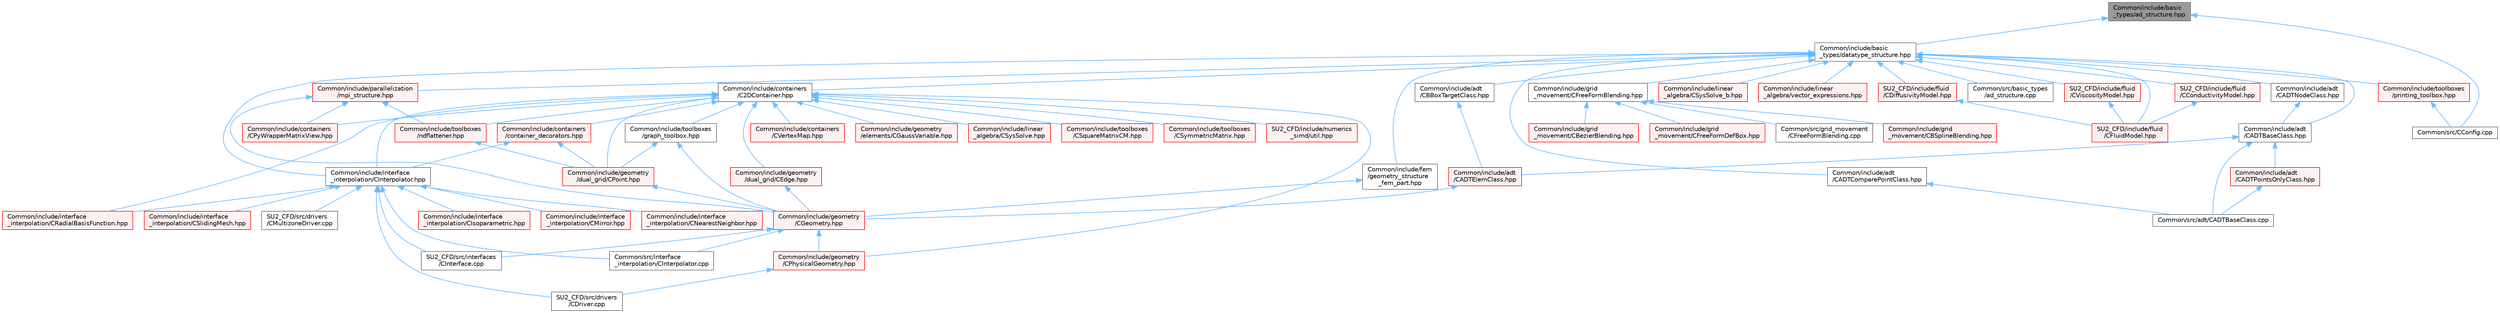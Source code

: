 digraph "Common/include/basic_types/ad_structure.hpp"
{
 // LATEX_PDF_SIZE
  bgcolor="transparent";
  edge [fontname=Helvetica,fontsize=10,labelfontname=Helvetica,labelfontsize=10];
  node [fontname=Helvetica,fontsize=10,shape=box,height=0.2,width=0.4];
  Node1 [id="Node000001",label="Common/include/basic\l_types/ad_structure.hpp",height=0.2,width=0.4,color="gray40", fillcolor="grey60", style="filled", fontcolor="black",tooltip="Main routines for the algorithmic differentiation (AD) structure."];
  Node1 -> Node2 [id="edge1_Node000001_Node000002",dir="back",color="steelblue1",style="solid",tooltip=" "];
  Node2 [id="Node000002",label="Common/include/basic\l_types/datatype_structure.hpp",height=0.2,width=0.4,color="grey40", fillcolor="white", style="filled",URL="$datatype__structure_8hpp.html",tooltip="Headers for generalized datatypes, defines an interface for AD types."];
  Node2 -> Node3 [id="edge2_Node000002_Node000003",dir="back",color="steelblue1",style="solid",tooltip=" "];
  Node3 [id="Node000003",label="Common/include/adt\l/CADTBaseClass.hpp",height=0.2,width=0.4,color="grey40", fillcolor="white", style="filled",URL="$CADTBaseClass_8hpp.html",tooltip="Base class for storing an ADT in an arbitrary number of dimensions."];
  Node3 -> Node4 [id="edge3_Node000003_Node000004",dir="back",color="steelblue1",style="solid",tooltip=" "];
  Node4 [id="Node000004",label="Common/include/adt\l/CADTElemClass.hpp",height=0.2,width=0.4,color="red", fillcolor="#FFF0F0", style="filled",URL="$CADTElemClass_8hpp.html",tooltip="Class for storing an ADT of (linear) elements in an arbitrary number of dimensions."];
  Node4 -> Node5 [id="edge4_Node000004_Node000005",dir="back",color="steelblue1",style="solid",tooltip=" "];
  Node5 [id="Node000005",label="Common/include/geometry\l/CGeometry.hpp",height=0.2,width=0.4,color="red", fillcolor="#FFF0F0", style="filled",URL="$CGeometry_8hpp.html",tooltip="Headers of the main subroutines for creating the geometrical structure. The subroutines and functions..."];
  Node5 -> Node169 [id="edge5_Node000005_Node000169",dir="back",color="steelblue1",style="solid",tooltip=" "];
  Node169 [id="Node000169",label="Common/include/geometry\l/CPhysicalGeometry.hpp",height=0.2,width=0.4,color="red", fillcolor="#FFF0F0", style="filled",URL="$CPhysicalGeometry_8hpp.html",tooltip="Headers of the physical geometry class used to read meshes from file."];
  Node169 -> Node14 [id="edge6_Node000169_Node000014",dir="back",color="steelblue1",style="solid",tooltip=" "];
  Node14 [id="Node000014",label="SU2_CFD/src/drivers\l/CDriver.cpp",height=0.2,width=0.4,color="grey40", fillcolor="white", style="filled",URL="$CDriver_8cpp.html",tooltip="The main subroutines for driving single or multi-zone problems."];
  Node5 -> Node186 [id="edge7_Node000005_Node000186",dir="back",color="steelblue1",style="solid",tooltip=" "];
  Node186 [id="Node000186",label="Common/src/interface\l_interpolation/CInterpolator.cpp",height=0.2,width=0.4,color="grey40", fillcolor="white", style="filled",URL="$CInterpolator_8cpp.html",tooltip="Definition of the base class for interface interpolation."];
  Node5 -> Node138 [id="edge8_Node000005_Node000138",dir="back",color="steelblue1",style="solid",tooltip=" "];
  Node138 [id="Node000138",label="SU2_CFD/src/interfaces\l/CInterface.cpp",height=0.2,width=0.4,color="grey40", fillcolor="white", style="filled",URL="$CInterface_8cpp.html",tooltip="Main subroutines for MPI transfer of information between zones."];
  Node3 -> Node226 [id="edge9_Node000003_Node000226",dir="back",color="steelblue1",style="solid",tooltip=" "];
  Node226 [id="Node000226",label="Common/include/adt\l/CADTPointsOnlyClass.hpp",height=0.2,width=0.4,color="red", fillcolor="#FFF0F0", style="filled",URL="$CADTPointsOnlyClass_8hpp.html",tooltip="Class for storing an ADT of only points in an arbitrary number of dimensions."];
  Node226 -> Node227 [id="edge10_Node000226_Node000227",dir="back",color="steelblue1",style="solid",tooltip=" "];
  Node227 [id="Node000227",label="Common/src/adt/CADTBaseClass.cpp",height=0.2,width=0.4,color="grey40", fillcolor="white", style="filled",URL="$CADTBaseClass_8cpp.html",tooltip="Base class for storing an ADT in an arbitrary number of dimensions."];
  Node3 -> Node227 [id="edge11_Node000003_Node000227",dir="back",color="steelblue1",style="solid",tooltip=" "];
  Node2 -> Node229 [id="edge12_Node000002_Node000229",dir="back",color="steelblue1",style="solid",tooltip=" "];
  Node229 [id="Node000229",label="Common/include/adt\l/CADTComparePointClass.hpp",height=0.2,width=0.4,color="grey40", fillcolor="white", style="filled",URL="$CADTComparePointClass_8hpp.html",tooltip="subroutines for comparing two points in an alternating digital tree (ADT)."];
  Node229 -> Node227 [id="edge13_Node000229_Node000227",dir="back",color="steelblue1",style="solid",tooltip=" "];
  Node2 -> Node230 [id="edge14_Node000002_Node000230",dir="back",color="steelblue1",style="solid",tooltip=" "];
  Node230 [id="Node000230",label="Common/include/adt\l/CADTNodeClass.hpp",height=0.2,width=0.4,color="grey40", fillcolor="white", style="filled",URL="$CADTNodeClass_8hpp.html",tooltip="Class for storing the information needed in a node of an ADT."];
  Node230 -> Node3 [id="edge15_Node000230_Node000003",dir="back",color="steelblue1",style="solid",tooltip=" "];
  Node2 -> Node231 [id="edge16_Node000002_Node000231",dir="back",color="steelblue1",style="solid",tooltip=" "];
  Node231 [id="Node000231",label="Common/include/adt\l/CBBoxTargetClass.hpp",height=0.2,width=0.4,color="grey40", fillcolor="white", style="filled",URL="$CBBoxTargetClass_8hpp.html",tooltip="Class for storing the information of a possible bounding box candidate during a minimum distance sear..."];
  Node231 -> Node4 [id="edge17_Node000231_Node000004",dir="back",color="steelblue1",style="solid",tooltip=" "];
  Node2 -> Node232 [id="edge18_Node000002_Node000232",dir="back",color="steelblue1",style="solid",tooltip=" "];
  Node232 [id="Node000232",label="Common/include/containers\l/C2DContainer.hpp",height=0.2,width=0.4,color="grey40", fillcolor="white", style="filled",URL="$C2DContainer_8hpp.html",tooltip="A templated vector/matrix object."];
  Node232 -> Node233 [id="edge19_Node000232_Node000233",dir="back",color="steelblue1",style="solid",tooltip=" "];
  Node233 [id="Node000233",label="Common/include/containers\l/CPyWrapperMatrixView.hpp",height=0.2,width=0.4,color="red", fillcolor="#FFF0F0", style="filled",URL="$CPyWrapperMatrixView_8hpp.html",tooltip="Simple matrix views to use with the python wrapper."];
  Node232 -> Node234 [id="edge20_Node000232_Node000234",dir="back",color="steelblue1",style="solid",tooltip=" "];
  Node234 [id="Node000234",label="Common/include/containers\l/CVertexMap.hpp",height=0.2,width=0.4,color="red", fillcolor="#FFF0F0", style="filled",URL="$CVertexMap_8hpp.html",tooltip="An index to index lookup vector."];
  Node232 -> Node245 [id="edge21_Node000232_Node000245",dir="back",color="steelblue1",style="solid",tooltip=" "];
  Node245 [id="Node000245",label="Common/include/containers\l/container_decorators.hpp",height=0.2,width=0.4,color="red", fillcolor="#FFF0F0", style="filled",URL="$container__decorators_8hpp.html",tooltip="Collection of small classes that decorate C2DContainer to augment its functionality,..."];
  Node245 -> Node457 [id="edge22_Node000245_Node000457",dir="back",color="steelblue1",style="solid",tooltip=" "];
  Node457 [id="Node000457",label="Common/include/geometry\l/dual_grid/CPoint.hpp",height=0.2,width=0.4,color="red", fillcolor="#FFF0F0", style="filled",URL="$CPoint_8hpp.html",tooltip="Declaration of the point class that stores geometric and adjacency information for dual control volum..."];
  Node457 -> Node5 [id="edge23_Node000457_Node000005",dir="back",color="steelblue1",style="solid",tooltip=" "];
  Node245 -> Node458 [id="edge24_Node000245_Node000458",dir="back",color="steelblue1",style="solid",tooltip=" "];
  Node458 [id="Node000458",label="Common/include/interface\l_interpolation/CInterpolator.hpp",height=0.2,width=0.4,color="grey40", fillcolor="white", style="filled",URL="$CInterpolator_8hpp.html",tooltip="Base class for multiphysics interpolation."];
  Node458 -> Node459 [id="edge25_Node000458_Node000459",dir="back",color="steelblue1",style="solid",tooltip=" "];
  Node459 [id="Node000459",label="Common/include/interface\l_interpolation/CIsoparametric.hpp",height=0.2,width=0.4,color="red", fillcolor="#FFF0F0", style="filled",URL="$CIsoparametric_8hpp.html",tooltip="Isoparametric interpolation using FE shape functions."];
  Node458 -> Node460 [id="edge26_Node000458_Node000460",dir="back",color="steelblue1",style="solid",tooltip=" "];
  Node460 [id="Node000460",label="Common/include/interface\l_interpolation/CMirror.hpp",height=0.2,width=0.4,color="red", fillcolor="#FFF0F0", style="filled",URL="$CMirror_8hpp.html",tooltip="Mirror interpolation for the conservative (work-wise) approach in FSI problems."];
  Node458 -> Node461 [id="edge27_Node000458_Node000461",dir="back",color="steelblue1",style="solid",tooltip=" "];
  Node461 [id="Node000461",label="Common/include/interface\l_interpolation/CNearestNeighbor.hpp",height=0.2,width=0.4,color="red", fillcolor="#FFF0F0", style="filled",URL="$CNearestNeighbor_8hpp.html",tooltip="Nearest Neighbor interpolation class."];
  Node458 -> Node462 [id="edge28_Node000458_Node000462",dir="back",color="steelblue1",style="solid",tooltip=" "];
  Node462 [id="Node000462",label="Common/include/interface\l_interpolation/CRadialBasisFunction.hpp",height=0.2,width=0.4,color="red", fillcolor="#FFF0F0", style="filled",URL="$CRadialBasisFunction_8hpp.html",tooltip="Radial basis function interpolation."];
  Node458 -> Node463 [id="edge29_Node000458_Node000463",dir="back",color="steelblue1",style="solid",tooltip=" "];
  Node463 [id="Node000463",label="Common/include/interface\l_interpolation/CSlidingMesh.hpp",height=0.2,width=0.4,color="red", fillcolor="#FFF0F0", style="filled",URL="$CSlidingMesh_8hpp.html",tooltip="Sliding mesh interpolation."];
  Node458 -> Node186 [id="edge30_Node000458_Node000186",dir="back",color="steelblue1",style="solid",tooltip=" "];
  Node458 -> Node14 [id="edge31_Node000458_Node000014",dir="back",color="steelblue1",style="solid",tooltip=" "];
  Node458 -> Node15 [id="edge32_Node000458_Node000015",dir="back",color="steelblue1",style="solid",tooltip=" "];
  Node15 [id="Node000015",label="SU2_CFD/src/drivers\l/CMultizoneDriver.cpp",height=0.2,width=0.4,color="grey40", fillcolor="white", style="filled",URL="$CMultizoneDriver_8cpp.html",tooltip=" "];
  Node458 -> Node138 [id="edge33_Node000458_Node000138",dir="back",color="steelblue1",style="solid",tooltip=" "];
  Node232 -> Node169 [id="edge34_Node000232_Node000169",dir="back",color="steelblue1",style="solid",tooltip=" "];
  Node232 -> Node464 [id="edge35_Node000232_Node000464",dir="back",color="steelblue1",style="solid",tooltip=" "];
  Node464 [id="Node000464",label="Common/include/geometry\l/dual_grid/CEdge.hpp",height=0.2,width=0.4,color="red", fillcolor="#FFF0F0", style="filled",URL="$CEdge_8hpp.html",tooltip="Declaration of the edge class CEdge.cpp file."];
  Node464 -> Node5 [id="edge36_Node000464_Node000005",dir="back",color="steelblue1",style="solid",tooltip=" "];
  Node232 -> Node457 [id="edge37_Node000232_Node000457",dir="back",color="steelblue1",style="solid",tooltip=" "];
  Node232 -> Node466 [id="edge38_Node000232_Node000466",dir="back",color="steelblue1",style="solid",tooltip=" "];
  Node466 [id="Node000466",label="Common/include/geometry\l/elements/CGaussVariable.hpp",height=0.2,width=0.4,color="red", fillcolor="#FFF0F0", style="filled",URL="$CGaussVariable_8hpp.html",tooltip="Light-weight class to store Gaussian point information."];
  Node232 -> Node458 [id="edge39_Node000232_Node000458",dir="back",color="steelblue1",style="solid",tooltip=" "];
  Node232 -> Node462 [id="edge40_Node000232_Node000462",dir="back",color="steelblue1",style="solid",tooltip=" "];
  Node232 -> Node479 [id="edge41_Node000232_Node000479",dir="back",color="steelblue1",style="solid",tooltip=" "];
  Node479 [id="Node000479",label="Common/include/linear\l_algebra/CSysSolve.hpp",height=0.2,width=0.4,color="red", fillcolor="#FFF0F0", style="filled",URL="$CSysSolve_8hpp.html",tooltip="Headers for the classes related to linear solvers (CG, FGMRES, etc) The subroutines and functions are..."];
  Node232 -> Node480 [id="edge42_Node000232_Node000480",dir="back",color="steelblue1",style="solid",tooltip=" "];
  Node480 [id="Node000480",label="Common/include/toolboxes\l/CSquareMatrixCM.hpp",height=0.2,width=0.4,color="red", fillcolor="#FFF0F0", style="filled",URL="$CSquareMatrixCM_8hpp.html",tooltip="Dense general square matrix, used for example in DG standard elements in Column Major order storage."];
  Node232 -> Node487 [id="edge43_Node000232_Node000487",dir="back",color="steelblue1",style="solid",tooltip=" "];
  Node487 [id="Node000487",label="Common/include/toolboxes\l/CSymmetricMatrix.hpp",height=0.2,width=0.4,color="red", fillcolor="#FFF0F0", style="filled",URL="$CSymmetricMatrix_8hpp.html",tooltip="Dense symmetric matrix, used for example in RBF interpolation."];
  Node232 -> Node490 [id="edge44_Node000232_Node000490",dir="back",color="steelblue1",style="solid",tooltip=" "];
  Node490 [id="Node000490",label="Common/include/toolboxes\l/graph_toolbox.hpp",height=0.2,width=0.4,color="grey40", fillcolor="white", style="filled",URL="$graph__toolbox_8hpp.html",tooltip="Functions and classes to build/represent sparse graphs or sparse patterns."];
  Node490 -> Node5 [id="edge45_Node000490_Node000005",dir="back",color="steelblue1",style="solid",tooltip=" "];
  Node490 -> Node457 [id="edge46_Node000490_Node000457",dir="back",color="steelblue1",style="solid",tooltip=" "];
  Node232 -> Node491 [id="edge47_Node000232_Node000491",dir="back",color="steelblue1",style="solid",tooltip=" "];
  Node491 [id="Node000491",label="Common/include/toolboxes\l/ndflattener.hpp",height=0.2,width=0.4,color="red", fillcolor="#FFF0F0", style="filled",URL="$ndflattener_8hpp.html",tooltip="Flatten pointer-to-pointer-... arrays for MPI communication."];
  Node491 -> Node457 [id="edge48_Node000491_Node000457",dir="back",color="steelblue1",style="solid",tooltip=" "];
  Node232 -> Node274 [id="edge49_Node000232_Node000274",dir="back",color="steelblue1",style="solid",tooltip=" "];
  Node274 [id="Node000274",label="SU2_CFD/include/numerics\l_simd/util.hpp",height=0.2,width=0.4,color="red", fillcolor="#FFF0F0", style="filled",URL="$util_8hpp.html",tooltip="Generic auxiliary functions."];
  Node2 -> Node492 [id="edge50_Node000002_Node000492",dir="back",color="steelblue1",style="solid",tooltip=" "];
  Node492 [id="Node000492",label="Common/include/fem\l/geometry_structure\l_fem_part.hpp",height=0.2,width=0.4,color="grey40", fillcolor="white", style="filled",URL="$geometry__structure__fem__part_8hpp.html",tooltip="Helper classes for the Fluid FEM solver."];
  Node492 -> Node5 [id="edge51_Node000492_Node000005",dir="back",color="steelblue1",style="solid",tooltip=" "];
  Node2 -> Node493 [id="edge52_Node000002_Node000493",dir="back",color="steelblue1",style="solid",tooltip=" "];
  Node493 [id="Node000493",label="Common/include/grid\l_movement/CFreeFormBlending.hpp",height=0.2,width=0.4,color="grey40", fillcolor="white", style="filled",URL="$CFreeFormBlending_8hpp.html",tooltip="Headers of the CFreeFormBlending class. It is the parent class for the FFD blending function."];
  Node493 -> Node494 [id="edge53_Node000493_Node000494",dir="back",color="steelblue1",style="solid",tooltip=" "];
  Node494 [id="Node000494",label="Common/include/grid\l_movement/CBSplineBlending.hpp",height=0.2,width=0.4,color="red", fillcolor="#FFF0F0", style="filled",URL="$CBSplineBlending_8hpp.html",tooltip="Headers of the CBSplineBlending class. Defines blending using uniform BSplines."];
  Node493 -> Node496 [id="edge54_Node000493_Node000496",dir="back",color="steelblue1",style="solid",tooltip=" "];
  Node496 [id="Node000496",label="Common/include/grid\l_movement/CBezierBlending.hpp",height=0.2,width=0.4,color="red", fillcolor="#FFF0F0", style="filled",URL="$CBezierBlending_8hpp.html",tooltip="Headers of the CBezierBlending class. Defines blending using Bernsteinpolynomials (Bezier Curves)"];
  Node493 -> Node175 [id="edge55_Node000493_Node000175",dir="back",color="steelblue1",style="solid",tooltip=" "];
  Node175 [id="Node000175",label="Common/include/grid\l_movement/CFreeFormDefBox.hpp",height=0.2,width=0.4,color="red", fillcolor="#FFF0F0", style="filled",URL="$CFreeFormDefBox_8hpp.html",tooltip="Headers of the CFreeFormDefBox class."];
  Node493 -> Node498 [id="edge56_Node000493_Node000498",dir="back",color="steelblue1",style="solid",tooltip=" "];
  Node498 [id="Node000498",label="Common/src/grid_movement\l/CFreeFormBlending.cpp",height=0.2,width=0.4,color="grey40", fillcolor="white", style="filled",URL="$CFreeFormBlending_8cpp.html",tooltip="Parent class for FFD Blending functions."];
  Node2 -> Node458 [id="edge57_Node000002_Node000458",dir="back",color="steelblue1",style="solid",tooltip=" "];
  Node2 -> Node499 [id="edge58_Node000002_Node000499",dir="back",color="steelblue1",style="solid",tooltip=" "];
  Node499 [id="Node000499",label="Common/include/linear\l_algebra/CSysSolve_b.hpp",height=0.2,width=0.4,color="red", fillcolor="#FFF0F0", style="filled",URL="$CSysSolve__b_8hpp.html",tooltip="Routines for the linear solver used in the reverse sweep of AD."];
  Node2 -> Node500 [id="edge59_Node000002_Node000500",dir="back",color="steelblue1",style="solid",tooltip=" "];
  Node500 [id="Node000500",label="Common/include/linear\l_algebra/vector_expressions.hpp",height=0.2,width=0.4,color="red", fillcolor="#FFF0F0", style="filled",URL="$vector__expressions_8hpp.html",tooltip="Expression templates for vector types with coefficient-wise operations."];
  Node2 -> Node505 [id="edge60_Node000002_Node000505",dir="back",color="steelblue1",style="solid",tooltip=" "];
  Node505 [id="Node000505",label="Common/include/parallelization\l/mpi_structure.hpp",height=0.2,width=0.4,color="red", fillcolor="#FFF0F0", style="filled",URL="$mpi__structure_8hpp.html",tooltip="Headers of the mpi interface for generalized datatypes. The subroutines and functions are in the mpi_..."];
  Node505 -> Node233 [id="edge61_Node000505_Node000233",dir="back",color="steelblue1",style="solid",tooltip=" "];
  Node505 -> Node5 [id="edge62_Node000505_Node000005",dir="back",color="steelblue1",style="solid",tooltip=" "];
  Node505 -> Node491 [id="edge63_Node000505_Node000491",dir="back",color="steelblue1",style="solid",tooltip=" "];
  Node2 -> Node581 [id="edge64_Node000002_Node000581",dir="back",color="steelblue1",style="solid",tooltip=" "];
  Node581 [id="Node000581",label="Common/include/toolboxes\l/printing_toolbox.hpp",height=0.2,width=0.4,color="red", fillcolor="#FFF0F0", style="filled",URL="$printing__toolbox_8hpp.html",tooltip="Header file for the printing toolbox."];
  Node581 -> Node7 [id="edge65_Node000581_Node000007",dir="back",color="steelblue1",style="solid",tooltip=" "];
  Node7 [id="Node000007",label="Common/src/CConfig.cpp",height=0.2,width=0.4,color="grey40", fillcolor="white", style="filled",URL="$CConfig_8cpp.html",tooltip="Main file for managing the config file."];
  Node2 -> Node583 [id="edge66_Node000002_Node000583",dir="back",color="steelblue1",style="solid",tooltip=" "];
  Node583 [id="Node000583",label="Common/src/basic_types\l/ad_structure.cpp",height=0.2,width=0.4,color="grey40", fillcolor="white", style="filled",URL="$ad__structure_8cpp.html",tooltip="Main subroutines for the algorithmic differentiation (AD) structure."];
  Node2 -> Node584 [id="edge67_Node000002_Node000584",dir="back",color="steelblue1",style="solid",tooltip=" "];
  Node584 [id="Node000584",label="SU2_CFD/include/fluid\l/CConductivityModel.hpp",height=0.2,width=0.4,color="red", fillcolor="#FFF0F0", style="filled",URL="$CConductivityModel_8hpp.html",tooltip="Defines an interface class for thermal conductivity models."];
  Node584 -> Node310 [id="edge68_Node000584_Node000310",dir="back",color="steelblue1",style="solid",tooltip=" "];
  Node310 [id="Node000310",label="SU2_CFD/include/fluid\l/CFluidModel.hpp",height=0.2,width=0.4,color="red", fillcolor="#FFF0F0", style="filled",URL="$CFluidModel_8hpp.html",tooltip="Defines the main fluid model class for thermophysical properties."];
  Node2 -> Node591 [id="edge69_Node000002_Node000591",dir="back",color="steelblue1",style="solid",tooltip=" "];
  Node591 [id="Node000591",label="SU2_CFD/include/fluid\l/CDiffusivityModel.hpp",height=0.2,width=0.4,color="red", fillcolor="#FFF0F0", style="filled",URL="$CDiffusivityModel_8hpp.html",tooltip="Interface class for defining mass diffusivity models."];
  Node591 -> Node310 [id="edge70_Node000591_Node000310",dir="back",color="steelblue1",style="solid",tooltip=" "];
  Node2 -> Node310 [id="edge71_Node000002_Node000310",dir="back",color="steelblue1",style="solid",tooltip=" "];
  Node2 -> Node595 [id="edge72_Node000002_Node000595",dir="back",color="steelblue1",style="solid",tooltip=" "];
  Node595 [id="Node000595",label="SU2_CFD/include/fluid\l/CViscosityModel.hpp",height=0.2,width=0.4,color="red", fillcolor="#FFF0F0", style="filled",URL="$CViscosityModel_8hpp.html",tooltip="Interface class for defining laminar viscosity models."];
  Node595 -> Node310 [id="edge73_Node000595_Node000310",dir="back",color="steelblue1",style="solid",tooltip=" "];
  Node1 -> Node7 [id="edge74_Node000001_Node000007",dir="back",color="steelblue1",style="solid",tooltip=" "];
}
